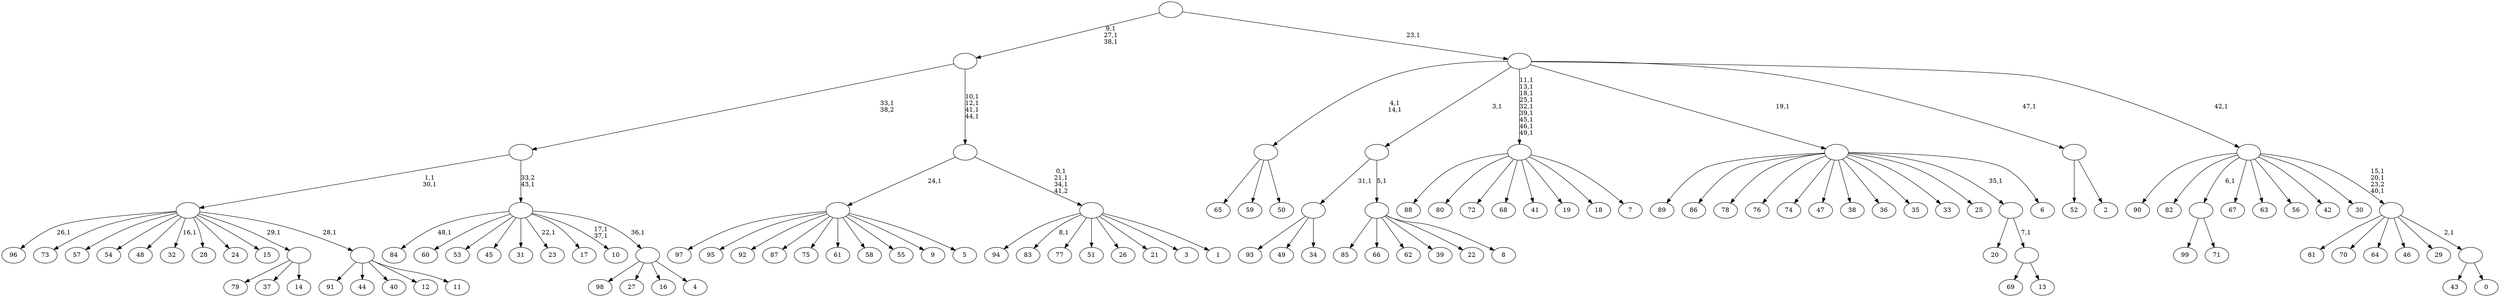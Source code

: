 digraph T {
	150 [label="99"]
	149 [label="98"]
	148 [label="97"]
	147 [label="96"]
	145 [label="95"]
	144 [label="94"]
	143 [label="93"]
	142 [label="92"]
	141 [label="91"]
	140 [label="90"]
	139 [label="89"]
	138 [label="88"]
	137 [label="87"]
	136 [label="86"]
	135 [label="85"]
	134 [label="84"]
	132 [label="83"]
	130 [label="82"]
	129 [label="81"]
	128 [label="80"]
	127 [label="79"]
	126 [label="78"]
	125 [label="77"]
	124 [label="76"]
	123 [label="75"]
	122 [label="74"]
	121 [label="73"]
	120 [label="72"]
	119 [label="71"]
	118 [label=""]
	117 [label="70"]
	116 [label="69"]
	115 [label="68"]
	114 [label="67"]
	113 [label="66"]
	112 [label="65"]
	111 [label="64"]
	110 [label="63"]
	109 [label="62"]
	108 [label="61"]
	107 [label="60"]
	106 [label="59"]
	105 [label="58"]
	104 [label="57"]
	103 [label="56"]
	102 [label="55"]
	101 [label="54"]
	100 [label="53"]
	99 [label="52"]
	98 [label="51"]
	97 [label="50"]
	96 [label=""]
	94 [label="49"]
	93 [label="48"]
	92 [label="47"]
	91 [label="46"]
	90 [label="45"]
	89 [label="44"]
	88 [label="43"]
	87 [label="42"]
	86 [label="41"]
	85 [label="40"]
	84 [label="39"]
	83 [label="38"]
	82 [label="37"]
	81 [label="36"]
	80 [label="35"]
	79 [label="34"]
	78 [label=""]
	77 [label="33"]
	76 [label="32"]
	74 [label="31"]
	73 [label="30"]
	72 [label="29"]
	71 [label="28"]
	70 [label="27"]
	69 [label="26"]
	68 [label="25"]
	67 [label="24"]
	66 [label="23"]
	64 [label="22"]
	63 [label="21"]
	62 [label="20"]
	61 [label="19"]
	60 [label="18"]
	59 [label="17"]
	58 [label="16"]
	57 [label="15"]
	56 [label="14"]
	55 [label=""]
	54 [label="13"]
	53 [label=""]
	52 [label=""]
	51 [label="12"]
	50 [label="11"]
	49 [label=""]
	48 [label=""]
	46 [label="10"]
	43 [label="9"]
	42 [label="8"]
	41 [label=""]
	40 [label=""]
	39 [label="7"]
	38 [label=""]
	29 [label="6"]
	28 [label=""]
	27 [label="5"]
	26 [label=""]
	25 [label="4"]
	24 [label=""]
	23 [label=""]
	22 [label=""]
	21 [label="3"]
	20 [label="2"]
	19 [label=""]
	18 [label="1"]
	17 [label=""]
	14 [label=""]
	10 [label=""]
	7 [label="0"]
	6 [label=""]
	5 [label=""]
	2 [label=""]
	1 [label=""]
	0 [label=""]
	118 -> 150 [label=""]
	118 -> 119 [label=""]
	96 -> 112 [label=""]
	96 -> 106 [label=""]
	96 -> 97 [label=""]
	78 -> 143 [label=""]
	78 -> 94 [label=""]
	78 -> 79 [label=""]
	55 -> 127 [label=""]
	55 -> 82 [label=""]
	55 -> 56 [label=""]
	53 -> 116 [label=""]
	53 -> 54 [label=""]
	52 -> 62 [label=""]
	52 -> 53 [label="7,1"]
	49 -> 141 [label=""]
	49 -> 89 [label=""]
	49 -> 85 [label=""]
	49 -> 51 [label=""]
	49 -> 50 [label=""]
	48 -> 76 [label="16,1"]
	48 -> 147 [label="26,1"]
	48 -> 121 [label=""]
	48 -> 104 [label=""]
	48 -> 101 [label=""]
	48 -> 93 [label=""]
	48 -> 71 [label=""]
	48 -> 67 [label=""]
	48 -> 57 [label=""]
	48 -> 55 [label="29,1"]
	48 -> 49 [label="28,1"]
	41 -> 135 [label=""]
	41 -> 113 [label=""]
	41 -> 109 [label=""]
	41 -> 84 [label=""]
	41 -> 64 [label=""]
	41 -> 42 [label=""]
	40 -> 78 [label="31,1"]
	40 -> 41 [label="5,1"]
	38 -> 138 [label=""]
	38 -> 128 [label=""]
	38 -> 120 [label=""]
	38 -> 115 [label=""]
	38 -> 86 [label=""]
	38 -> 61 [label=""]
	38 -> 60 [label=""]
	38 -> 39 [label=""]
	28 -> 139 [label=""]
	28 -> 136 [label=""]
	28 -> 126 [label=""]
	28 -> 124 [label=""]
	28 -> 122 [label=""]
	28 -> 92 [label=""]
	28 -> 83 [label=""]
	28 -> 81 [label=""]
	28 -> 80 [label=""]
	28 -> 77 [label=""]
	28 -> 68 [label=""]
	28 -> 52 [label="35,1"]
	28 -> 29 [label=""]
	26 -> 148 [label=""]
	26 -> 145 [label=""]
	26 -> 142 [label=""]
	26 -> 137 [label=""]
	26 -> 123 [label=""]
	26 -> 108 [label=""]
	26 -> 105 [label=""]
	26 -> 102 [label=""]
	26 -> 43 [label=""]
	26 -> 27 [label=""]
	24 -> 149 [label=""]
	24 -> 70 [label=""]
	24 -> 58 [label=""]
	24 -> 25 [label=""]
	23 -> 46 [label="17,1\n37,1"]
	23 -> 66 [label="22,1"]
	23 -> 134 [label="48,1"]
	23 -> 107 [label=""]
	23 -> 100 [label=""]
	23 -> 90 [label=""]
	23 -> 74 [label=""]
	23 -> 59 [label=""]
	23 -> 24 [label="36,1"]
	22 -> 48 [label="1,1\n30,1"]
	22 -> 23 [label="33,2\n43,1"]
	19 -> 99 [label=""]
	19 -> 20 [label=""]
	17 -> 132 [label="8,1"]
	17 -> 144 [label=""]
	17 -> 125 [label=""]
	17 -> 98 [label=""]
	17 -> 69 [label=""]
	17 -> 63 [label=""]
	17 -> 21 [label=""]
	17 -> 18 [label=""]
	14 -> 17 [label="0,1\n21,1\n34,1\n41,2"]
	14 -> 26 [label="24,1"]
	10 -> 14 [label="10,1\n12,1\n41,1\n44,1"]
	10 -> 22 [label="33,1\n38,2"]
	6 -> 88 [label=""]
	6 -> 7 [label=""]
	5 -> 129 [label=""]
	5 -> 117 [label=""]
	5 -> 111 [label=""]
	5 -> 91 [label=""]
	5 -> 72 [label=""]
	5 -> 6 [label="2,1"]
	2 -> 5 [label="15,1\n20,1\n23,2\n40,1"]
	2 -> 140 [label=""]
	2 -> 130 [label=""]
	2 -> 118 [label="6,1"]
	2 -> 114 [label=""]
	2 -> 110 [label=""]
	2 -> 103 [label=""]
	2 -> 87 [label=""]
	2 -> 73 [label=""]
	1 -> 38 [label="11,1\n13,1\n18,1\n25,1\n32,1\n39,1\n45,1\n46,1\n49,1"]
	1 -> 96 [label="4,1\n14,1"]
	1 -> 40 [label="3,1"]
	1 -> 28 [label="19,1"]
	1 -> 19 [label="47,1"]
	1 -> 2 [label="42,1"]
	0 -> 10 [label="9,1\n27,1\n38,1"]
	0 -> 1 [label="23,1"]
}
